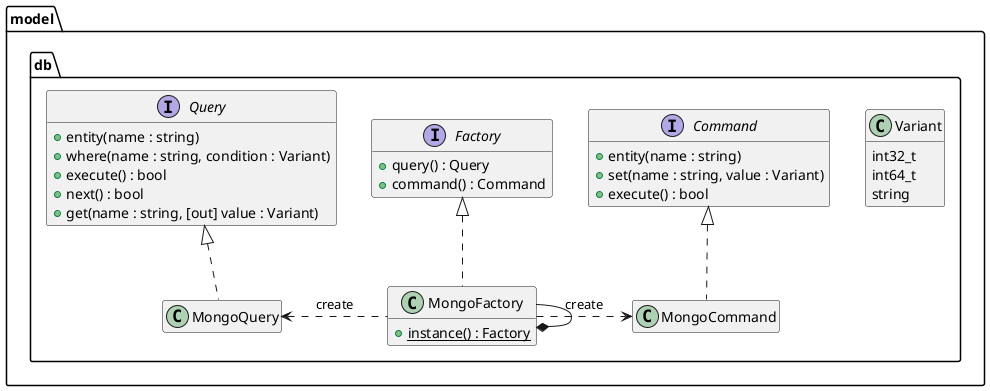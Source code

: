 @startuml
hide empty members
namespace model.db {
    class Variant {
        int32_t
        int64_t
        string
    }
    interface Query {
        + entity(name : string)
        + where(name : string, condition : Variant)
        + execute() : bool
        + next() : bool
        + get(name : string, [out] value : Variant)
    }
    interface Factory {
        + query() : Query
        + command() : Command
    }
    interface Command {
        + entity(name : string)
        + set(name : string, value : Variant)
        + execute() : bool
    }
    class MongoQuery
    class MongoFactory {
        + {static} instance() : Factory
    }
    class MongoCommand


    Query <|.. MongoQuery
    Factory <|.. MongoFactory
    MongoFactory -* MongoFactory
    Command <|.. MongoCommand
    MongoQuery <. MongoFactory : create
    MongoFactory .> MongoCommand : create
}
@enduml
